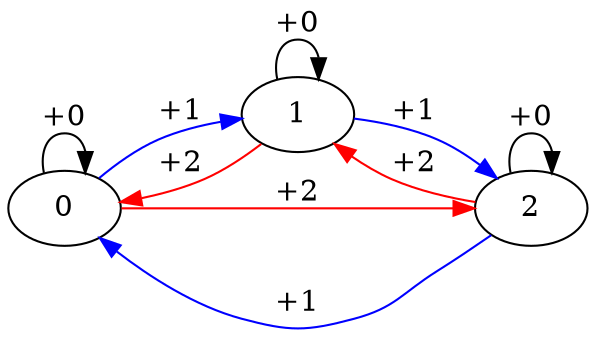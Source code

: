 digraph {
    rankdir="LR"
    0 -> 0 [label="+0"]
    1 -> 1 [label="+0"]
    2 -> 2 [label="+0"]
    0 -> 1 -> 2 -> 0 [label="+1" color="blue"]
    2 -> 1 -> 0 -> 2 [label="+2" color="red"]
}
